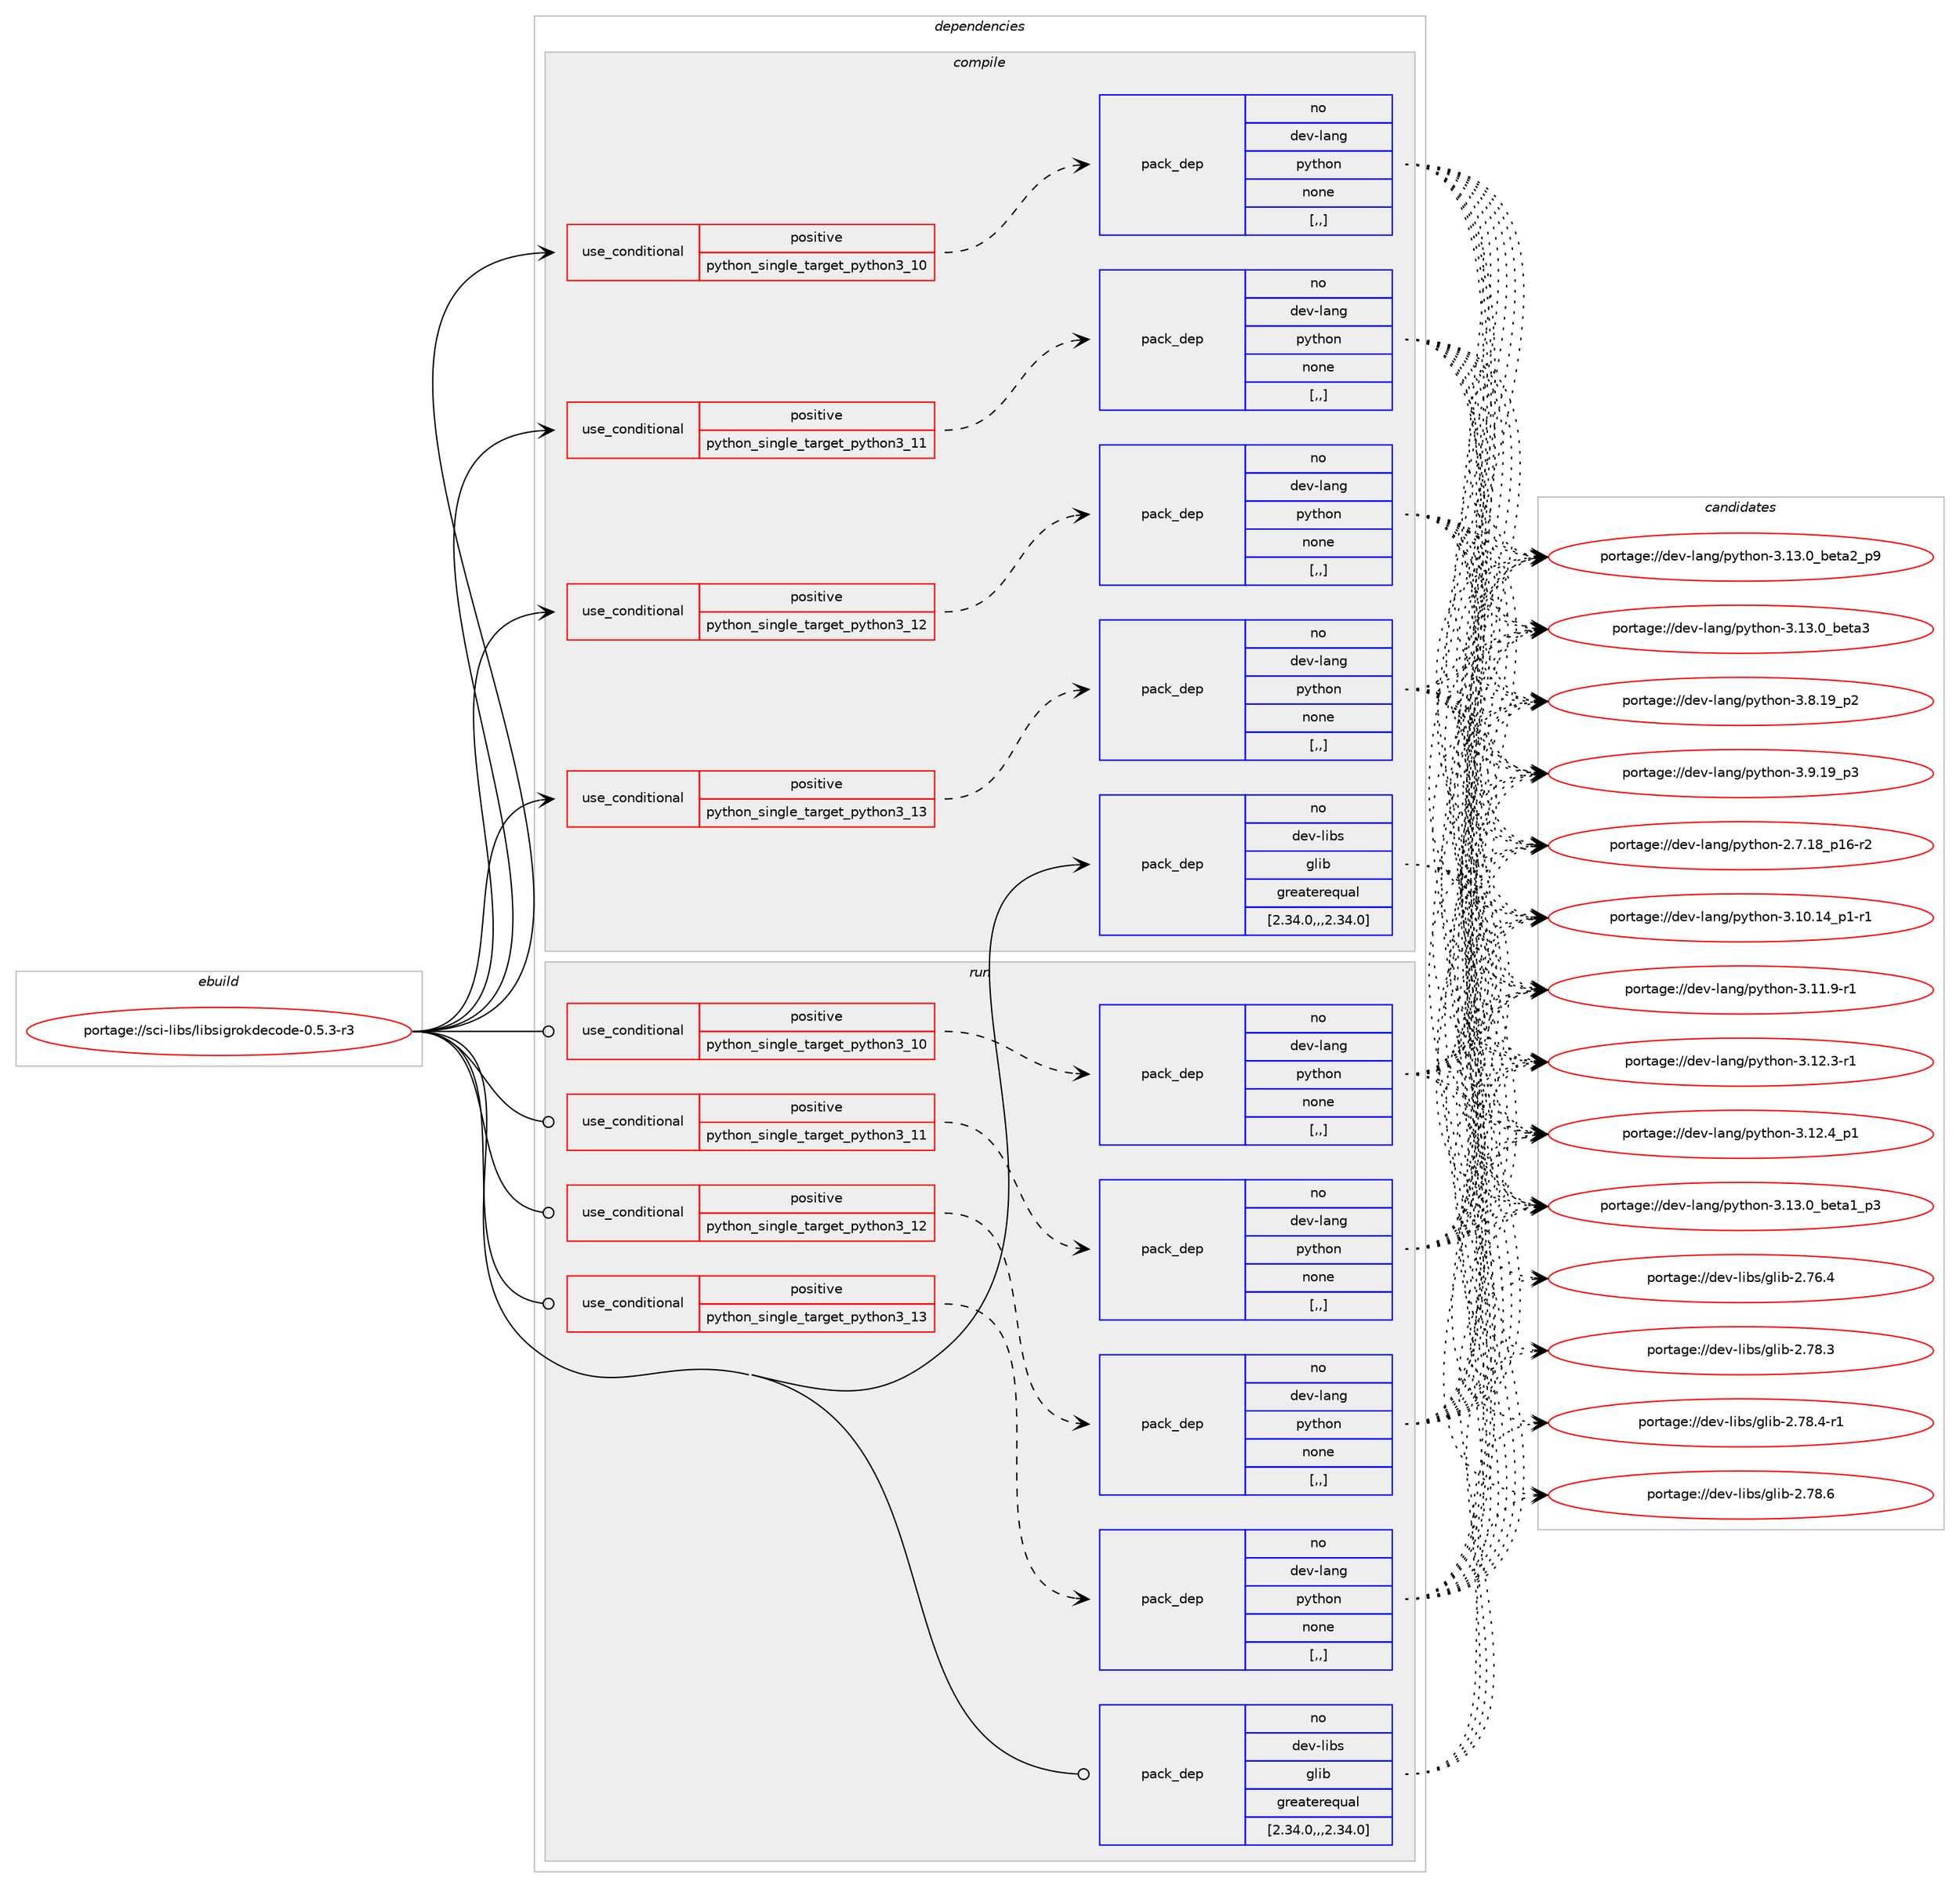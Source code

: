 digraph prolog {

# *************
# Graph options
# *************

newrank=true;
concentrate=true;
compound=true;
graph [rankdir=LR,fontname=Helvetica,fontsize=10,ranksep=1.5];#, ranksep=2.5, nodesep=0.2];
edge  [arrowhead=vee];
node  [fontname=Helvetica,fontsize=10];

# **********
# The ebuild
# **********

subgraph cluster_leftcol {
color=gray;
rank=same;
label=<<i>ebuild</i>>;
id [label="portage://sci-libs/libsigrokdecode-0.5.3-r3", color=red, width=4, href="../sci-libs/libsigrokdecode-0.5.3-r3.svg"];
}

# ****************
# The dependencies
# ****************

subgraph cluster_midcol {
color=gray;
label=<<i>dependencies</i>>;
subgraph cluster_compile {
fillcolor="#eeeeee";
style=filled;
label=<<i>compile</i>>;
subgraph cond104152 {
dependency393983 [label=<<TABLE BORDER="0" CELLBORDER="1" CELLSPACING="0" CELLPADDING="4"><TR><TD ROWSPAN="3" CELLPADDING="10">use_conditional</TD></TR><TR><TD>positive</TD></TR><TR><TD>python_single_target_python3_10</TD></TR></TABLE>>, shape=none, color=red];
subgraph pack287026 {
dependency393984 [label=<<TABLE BORDER="0" CELLBORDER="1" CELLSPACING="0" CELLPADDING="4" WIDTH="220"><TR><TD ROWSPAN="6" CELLPADDING="30">pack_dep</TD></TR><TR><TD WIDTH="110">no</TD></TR><TR><TD>dev-lang</TD></TR><TR><TD>python</TD></TR><TR><TD>none</TD></TR><TR><TD>[,,]</TD></TR></TABLE>>, shape=none, color=blue];
}
dependency393983:e -> dependency393984:w [weight=20,style="dashed",arrowhead="vee"];
}
id:e -> dependency393983:w [weight=20,style="solid",arrowhead="vee"];
subgraph cond104153 {
dependency393985 [label=<<TABLE BORDER="0" CELLBORDER="1" CELLSPACING="0" CELLPADDING="4"><TR><TD ROWSPAN="3" CELLPADDING="10">use_conditional</TD></TR><TR><TD>positive</TD></TR><TR><TD>python_single_target_python3_11</TD></TR></TABLE>>, shape=none, color=red];
subgraph pack287027 {
dependency393986 [label=<<TABLE BORDER="0" CELLBORDER="1" CELLSPACING="0" CELLPADDING="4" WIDTH="220"><TR><TD ROWSPAN="6" CELLPADDING="30">pack_dep</TD></TR><TR><TD WIDTH="110">no</TD></TR><TR><TD>dev-lang</TD></TR><TR><TD>python</TD></TR><TR><TD>none</TD></TR><TR><TD>[,,]</TD></TR></TABLE>>, shape=none, color=blue];
}
dependency393985:e -> dependency393986:w [weight=20,style="dashed",arrowhead="vee"];
}
id:e -> dependency393985:w [weight=20,style="solid",arrowhead="vee"];
subgraph cond104154 {
dependency393987 [label=<<TABLE BORDER="0" CELLBORDER="1" CELLSPACING="0" CELLPADDING="4"><TR><TD ROWSPAN="3" CELLPADDING="10">use_conditional</TD></TR><TR><TD>positive</TD></TR><TR><TD>python_single_target_python3_12</TD></TR></TABLE>>, shape=none, color=red];
subgraph pack287028 {
dependency393988 [label=<<TABLE BORDER="0" CELLBORDER="1" CELLSPACING="0" CELLPADDING="4" WIDTH="220"><TR><TD ROWSPAN="6" CELLPADDING="30">pack_dep</TD></TR><TR><TD WIDTH="110">no</TD></TR><TR><TD>dev-lang</TD></TR><TR><TD>python</TD></TR><TR><TD>none</TD></TR><TR><TD>[,,]</TD></TR></TABLE>>, shape=none, color=blue];
}
dependency393987:e -> dependency393988:w [weight=20,style="dashed",arrowhead="vee"];
}
id:e -> dependency393987:w [weight=20,style="solid",arrowhead="vee"];
subgraph cond104155 {
dependency393989 [label=<<TABLE BORDER="0" CELLBORDER="1" CELLSPACING="0" CELLPADDING="4"><TR><TD ROWSPAN="3" CELLPADDING="10">use_conditional</TD></TR><TR><TD>positive</TD></TR><TR><TD>python_single_target_python3_13</TD></TR></TABLE>>, shape=none, color=red];
subgraph pack287029 {
dependency393990 [label=<<TABLE BORDER="0" CELLBORDER="1" CELLSPACING="0" CELLPADDING="4" WIDTH="220"><TR><TD ROWSPAN="6" CELLPADDING="30">pack_dep</TD></TR><TR><TD WIDTH="110">no</TD></TR><TR><TD>dev-lang</TD></TR><TR><TD>python</TD></TR><TR><TD>none</TD></TR><TR><TD>[,,]</TD></TR></TABLE>>, shape=none, color=blue];
}
dependency393989:e -> dependency393990:w [weight=20,style="dashed",arrowhead="vee"];
}
id:e -> dependency393989:w [weight=20,style="solid",arrowhead="vee"];
subgraph pack287030 {
dependency393991 [label=<<TABLE BORDER="0" CELLBORDER="1" CELLSPACING="0" CELLPADDING="4" WIDTH="220"><TR><TD ROWSPAN="6" CELLPADDING="30">pack_dep</TD></TR><TR><TD WIDTH="110">no</TD></TR><TR><TD>dev-libs</TD></TR><TR><TD>glib</TD></TR><TR><TD>greaterequal</TD></TR><TR><TD>[2.34.0,,,2.34.0]</TD></TR></TABLE>>, shape=none, color=blue];
}
id:e -> dependency393991:w [weight=20,style="solid",arrowhead="vee"];
}
subgraph cluster_compileandrun {
fillcolor="#eeeeee";
style=filled;
label=<<i>compile and run</i>>;
}
subgraph cluster_run {
fillcolor="#eeeeee";
style=filled;
label=<<i>run</i>>;
subgraph cond104156 {
dependency393992 [label=<<TABLE BORDER="0" CELLBORDER="1" CELLSPACING="0" CELLPADDING="4"><TR><TD ROWSPAN="3" CELLPADDING="10">use_conditional</TD></TR><TR><TD>positive</TD></TR><TR><TD>python_single_target_python3_10</TD></TR></TABLE>>, shape=none, color=red];
subgraph pack287031 {
dependency393993 [label=<<TABLE BORDER="0" CELLBORDER="1" CELLSPACING="0" CELLPADDING="4" WIDTH="220"><TR><TD ROWSPAN="6" CELLPADDING="30">pack_dep</TD></TR><TR><TD WIDTH="110">no</TD></TR><TR><TD>dev-lang</TD></TR><TR><TD>python</TD></TR><TR><TD>none</TD></TR><TR><TD>[,,]</TD></TR></TABLE>>, shape=none, color=blue];
}
dependency393992:e -> dependency393993:w [weight=20,style="dashed",arrowhead="vee"];
}
id:e -> dependency393992:w [weight=20,style="solid",arrowhead="odot"];
subgraph cond104157 {
dependency393994 [label=<<TABLE BORDER="0" CELLBORDER="1" CELLSPACING="0" CELLPADDING="4"><TR><TD ROWSPAN="3" CELLPADDING="10">use_conditional</TD></TR><TR><TD>positive</TD></TR><TR><TD>python_single_target_python3_11</TD></TR></TABLE>>, shape=none, color=red];
subgraph pack287032 {
dependency393995 [label=<<TABLE BORDER="0" CELLBORDER="1" CELLSPACING="0" CELLPADDING="4" WIDTH="220"><TR><TD ROWSPAN="6" CELLPADDING="30">pack_dep</TD></TR><TR><TD WIDTH="110">no</TD></TR><TR><TD>dev-lang</TD></TR><TR><TD>python</TD></TR><TR><TD>none</TD></TR><TR><TD>[,,]</TD></TR></TABLE>>, shape=none, color=blue];
}
dependency393994:e -> dependency393995:w [weight=20,style="dashed",arrowhead="vee"];
}
id:e -> dependency393994:w [weight=20,style="solid",arrowhead="odot"];
subgraph cond104158 {
dependency393996 [label=<<TABLE BORDER="0" CELLBORDER="1" CELLSPACING="0" CELLPADDING="4"><TR><TD ROWSPAN="3" CELLPADDING="10">use_conditional</TD></TR><TR><TD>positive</TD></TR><TR><TD>python_single_target_python3_12</TD></TR></TABLE>>, shape=none, color=red];
subgraph pack287033 {
dependency393997 [label=<<TABLE BORDER="0" CELLBORDER="1" CELLSPACING="0" CELLPADDING="4" WIDTH="220"><TR><TD ROWSPAN="6" CELLPADDING="30">pack_dep</TD></TR><TR><TD WIDTH="110">no</TD></TR><TR><TD>dev-lang</TD></TR><TR><TD>python</TD></TR><TR><TD>none</TD></TR><TR><TD>[,,]</TD></TR></TABLE>>, shape=none, color=blue];
}
dependency393996:e -> dependency393997:w [weight=20,style="dashed",arrowhead="vee"];
}
id:e -> dependency393996:w [weight=20,style="solid",arrowhead="odot"];
subgraph cond104159 {
dependency393998 [label=<<TABLE BORDER="0" CELLBORDER="1" CELLSPACING="0" CELLPADDING="4"><TR><TD ROWSPAN="3" CELLPADDING="10">use_conditional</TD></TR><TR><TD>positive</TD></TR><TR><TD>python_single_target_python3_13</TD></TR></TABLE>>, shape=none, color=red];
subgraph pack287034 {
dependency393999 [label=<<TABLE BORDER="0" CELLBORDER="1" CELLSPACING="0" CELLPADDING="4" WIDTH="220"><TR><TD ROWSPAN="6" CELLPADDING="30">pack_dep</TD></TR><TR><TD WIDTH="110">no</TD></TR><TR><TD>dev-lang</TD></TR><TR><TD>python</TD></TR><TR><TD>none</TD></TR><TR><TD>[,,]</TD></TR></TABLE>>, shape=none, color=blue];
}
dependency393998:e -> dependency393999:w [weight=20,style="dashed",arrowhead="vee"];
}
id:e -> dependency393998:w [weight=20,style="solid",arrowhead="odot"];
subgraph pack287035 {
dependency394000 [label=<<TABLE BORDER="0" CELLBORDER="1" CELLSPACING="0" CELLPADDING="4" WIDTH="220"><TR><TD ROWSPAN="6" CELLPADDING="30">pack_dep</TD></TR><TR><TD WIDTH="110">no</TD></TR><TR><TD>dev-libs</TD></TR><TR><TD>glib</TD></TR><TR><TD>greaterequal</TD></TR><TR><TD>[2.34.0,,,2.34.0]</TD></TR></TABLE>>, shape=none, color=blue];
}
id:e -> dependency394000:w [weight=20,style="solid",arrowhead="odot"];
}
}

# **************
# The candidates
# **************

subgraph cluster_choices {
rank=same;
color=gray;
label=<<i>candidates</i>>;

subgraph choice287026 {
color=black;
nodesep=1;
choice100101118451089711010347112121116104111110455046554649569511249544511450 [label="portage://dev-lang/python-2.7.18_p16-r2", color=red, width=4,href="../dev-lang/python-2.7.18_p16-r2.svg"];
choice100101118451089711010347112121116104111110455146494846495295112494511449 [label="portage://dev-lang/python-3.10.14_p1-r1", color=red, width=4,href="../dev-lang/python-3.10.14_p1-r1.svg"];
choice100101118451089711010347112121116104111110455146494946574511449 [label="portage://dev-lang/python-3.11.9-r1", color=red, width=4,href="../dev-lang/python-3.11.9-r1.svg"];
choice100101118451089711010347112121116104111110455146495046514511449 [label="portage://dev-lang/python-3.12.3-r1", color=red, width=4,href="../dev-lang/python-3.12.3-r1.svg"];
choice100101118451089711010347112121116104111110455146495046529511249 [label="portage://dev-lang/python-3.12.4_p1", color=red, width=4,href="../dev-lang/python-3.12.4_p1.svg"];
choice10010111845108971101034711212111610411111045514649514648959810111697499511251 [label="portage://dev-lang/python-3.13.0_beta1_p3", color=red, width=4,href="../dev-lang/python-3.13.0_beta1_p3.svg"];
choice10010111845108971101034711212111610411111045514649514648959810111697509511257 [label="portage://dev-lang/python-3.13.0_beta2_p9", color=red, width=4,href="../dev-lang/python-3.13.0_beta2_p9.svg"];
choice1001011184510897110103471121211161041111104551464951464895981011169751 [label="portage://dev-lang/python-3.13.0_beta3", color=red, width=4,href="../dev-lang/python-3.13.0_beta3.svg"];
choice100101118451089711010347112121116104111110455146564649579511250 [label="portage://dev-lang/python-3.8.19_p2", color=red, width=4,href="../dev-lang/python-3.8.19_p2.svg"];
choice100101118451089711010347112121116104111110455146574649579511251 [label="portage://dev-lang/python-3.9.19_p3", color=red, width=4,href="../dev-lang/python-3.9.19_p3.svg"];
dependency393984:e -> choice100101118451089711010347112121116104111110455046554649569511249544511450:w [style=dotted,weight="100"];
dependency393984:e -> choice100101118451089711010347112121116104111110455146494846495295112494511449:w [style=dotted,weight="100"];
dependency393984:e -> choice100101118451089711010347112121116104111110455146494946574511449:w [style=dotted,weight="100"];
dependency393984:e -> choice100101118451089711010347112121116104111110455146495046514511449:w [style=dotted,weight="100"];
dependency393984:e -> choice100101118451089711010347112121116104111110455146495046529511249:w [style=dotted,weight="100"];
dependency393984:e -> choice10010111845108971101034711212111610411111045514649514648959810111697499511251:w [style=dotted,weight="100"];
dependency393984:e -> choice10010111845108971101034711212111610411111045514649514648959810111697509511257:w [style=dotted,weight="100"];
dependency393984:e -> choice1001011184510897110103471121211161041111104551464951464895981011169751:w [style=dotted,weight="100"];
dependency393984:e -> choice100101118451089711010347112121116104111110455146564649579511250:w [style=dotted,weight="100"];
dependency393984:e -> choice100101118451089711010347112121116104111110455146574649579511251:w [style=dotted,weight="100"];
}
subgraph choice287027 {
color=black;
nodesep=1;
choice100101118451089711010347112121116104111110455046554649569511249544511450 [label="portage://dev-lang/python-2.7.18_p16-r2", color=red, width=4,href="../dev-lang/python-2.7.18_p16-r2.svg"];
choice100101118451089711010347112121116104111110455146494846495295112494511449 [label="portage://dev-lang/python-3.10.14_p1-r1", color=red, width=4,href="../dev-lang/python-3.10.14_p1-r1.svg"];
choice100101118451089711010347112121116104111110455146494946574511449 [label="portage://dev-lang/python-3.11.9-r1", color=red, width=4,href="../dev-lang/python-3.11.9-r1.svg"];
choice100101118451089711010347112121116104111110455146495046514511449 [label="portage://dev-lang/python-3.12.3-r1", color=red, width=4,href="../dev-lang/python-3.12.3-r1.svg"];
choice100101118451089711010347112121116104111110455146495046529511249 [label="portage://dev-lang/python-3.12.4_p1", color=red, width=4,href="../dev-lang/python-3.12.4_p1.svg"];
choice10010111845108971101034711212111610411111045514649514648959810111697499511251 [label="portage://dev-lang/python-3.13.0_beta1_p3", color=red, width=4,href="../dev-lang/python-3.13.0_beta1_p3.svg"];
choice10010111845108971101034711212111610411111045514649514648959810111697509511257 [label="portage://dev-lang/python-3.13.0_beta2_p9", color=red, width=4,href="../dev-lang/python-3.13.0_beta2_p9.svg"];
choice1001011184510897110103471121211161041111104551464951464895981011169751 [label="portage://dev-lang/python-3.13.0_beta3", color=red, width=4,href="../dev-lang/python-3.13.0_beta3.svg"];
choice100101118451089711010347112121116104111110455146564649579511250 [label="portage://dev-lang/python-3.8.19_p2", color=red, width=4,href="../dev-lang/python-3.8.19_p2.svg"];
choice100101118451089711010347112121116104111110455146574649579511251 [label="portage://dev-lang/python-3.9.19_p3", color=red, width=4,href="../dev-lang/python-3.9.19_p3.svg"];
dependency393986:e -> choice100101118451089711010347112121116104111110455046554649569511249544511450:w [style=dotted,weight="100"];
dependency393986:e -> choice100101118451089711010347112121116104111110455146494846495295112494511449:w [style=dotted,weight="100"];
dependency393986:e -> choice100101118451089711010347112121116104111110455146494946574511449:w [style=dotted,weight="100"];
dependency393986:e -> choice100101118451089711010347112121116104111110455146495046514511449:w [style=dotted,weight="100"];
dependency393986:e -> choice100101118451089711010347112121116104111110455146495046529511249:w [style=dotted,weight="100"];
dependency393986:e -> choice10010111845108971101034711212111610411111045514649514648959810111697499511251:w [style=dotted,weight="100"];
dependency393986:e -> choice10010111845108971101034711212111610411111045514649514648959810111697509511257:w [style=dotted,weight="100"];
dependency393986:e -> choice1001011184510897110103471121211161041111104551464951464895981011169751:w [style=dotted,weight="100"];
dependency393986:e -> choice100101118451089711010347112121116104111110455146564649579511250:w [style=dotted,weight="100"];
dependency393986:e -> choice100101118451089711010347112121116104111110455146574649579511251:w [style=dotted,weight="100"];
}
subgraph choice287028 {
color=black;
nodesep=1;
choice100101118451089711010347112121116104111110455046554649569511249544511450 [label="portage://dev-lang/python-2.7.18_p16-r2", color=red, width=4,href="../dev-lang/python-2.7.18_p16-r2.svg"];
choice100101118451089711010347112121116104111110455146494846495295112494511449 [label="portage://dev-lang/python-3.10.14_p1-r1", color=red, width=4,href="../dev-lang/python-3.10.14_p1-r1.svg"];
choice100101118451089711010347112121116104111110455146494946574511449 [label="portage://dev-lang/python-3.11.9-r1", color=red, width=4,href="../dev-lang/python-3.11.9-r1.svg"];
choice100101118451089711010347112121116104111110455146495046514511449 [label="portage://dev-lang/python-3.12.3-r1", color=red, width=4,href="../dev-lang/python-3.12.3-r1.svg"];
choice100101118451089711010347112121116104111110455146495046529511249 [label="portage://dev-lang/python-3.12.4_p1", color=red, width=4,href="../dev-lang/python-3.12.4_p1.svg"];
choice10010111845108971101034711212111610411111045514649514648959810111697499511251 [label="portage://dev-lang/python-3.13.0_beta1_p3", color=red, width=4,href="../dev-lang/python-3.13.0_beta1_p3.svg"];
choice10010111845108971101034711212111610411111045514649514648959810111697509511257 [label="portage://dev-lang/python-3.13.0_beta2_p9", color=red, width=4,href="../dev-lang/python-3.13.0_beta2_p9.svg"];
choice1001011184510897110103471121211161041111104551464951464895981011169751 [label="portage://dev-lang/python-3.13.0_beta3", color=red, width=4,href="../dev-lang/python-3.13.0_beta3.svg"];
choice100101118451089711010347112121116104111110455146564649579511250 [label="portage://dev-lang/python-3.8.19_p2", color=red, width=4,href="../dev-lang/python-3.8.19_p2.svg"];
choice100101118451089711010347112121116104111110455146574649579511251 [label="portage://dev-lang/python-3.9.19_p3", color=red, width=4,href="../dev-lang/python-3.9.19_p3.svg"];
dependency393988:e -> choice100101118451089711010347112121116104111110455046554649569511249544511450:w [style=dotted,weight="100"];
dependency393988:e -> choice100101118451089711010347112121116104111110455146494846495295112494511449:w [style=dotted,weight="100"];
dependency393988:e -> choice100101118451089711010347112121116104111110455146494946574511449:w [style=dotted,weight="100"];
dependency393988:e -> choice100101118451089711010347112121116104111110455146495046514511449:w [style=dotted,weight="100"];
dependency393988:e -> choice100101118451089711010347112121116104111110455146495046529511249:w [style=dotted,weight="100"];
dependency393988:e -> choice10010111845108971101034711212111610411111045514649514648959810111697499511251:w [style=dotted,weight="100"];
dependency393988:e -> choice10010111845108971101034711212111610411111045514649514648959810111697509511257:w [style=dotted,weight="100"];
dependency393988:e -> choice1001011184510897110103471121211161041111104551464951464895981011169751:w [style=dotted,weight="100"];
dependency393988:e -> choice100101118451089711010347112121116104111110455146564649579511250:w [style=dotted,weight="100"];
dependency393988:e -> choice100101118451089711010347112121116104111110455146574649579511251:w [style=dotted,weight="100"];
}
subgraph choice287029 {
color=black;
nodesep=1;
choice100101118451089711010347112121116104111110455046554649569511249544511450 [label="portage://dev-lang/python-2.7.18_p16-r2", color=red, width=4,href="../dev-lang/python-2.7.18_p16-r2.svg"];
choice100101118451089711010347112121116104111110455146494846495295112494511449 [label="portage://dev-lang/python-3.10.14_p1-r1", color=red, width=4,href="../dev-lang/python-3.10.14_p1-r1.svg"];
choice100101118451089711010347112121116104111110455146494946574511449 [label="portage://dev-lang/python-3.11.9-r1", color=red, width=4,href="../dev-lang/python-3.11.9-r1.svg"];
choice100101118451089711010347112121116104111110455146495046514511449 [label="portage://dev-lang/python-3.12.3-r1", color=red, width=4,href="../dev-lang/python-3.12.3-r1.svg"];
choice100101118451089711010347112121116104111110455146495046529511249 [label="portage://dev-lang/python-3.12.4_p1", color=red, width=4,href="../dev-lang/python-3.12.4_p1.svg"];
choice10010111845108971101034711212111610411111045514649514648959810111697499511251 [label="portage://dev-lang/python-3.13.0_beta1_p3", color=red, width=4,href="../dev-lang/python-3.13.0_beta1_p3.svg"];
choice10010111845108971101034711212111610411111045514649514648959810111697509511257 [label="portage://dev-lang/python-3.13.0_beta2_p9", color=red, width=4,href="../dev-lang/python-3.13.0_beta2_p9.svg"];
choice1001011184510897110103471121211161041111104551464951464895981011169751 [label="portage://dev-lang/python-3.13.0_beta3", color=red, width=4,href="../dev-lang/python-3.13.0_beta3.svg"];
choice100101118451089711010347112121116104111110455146564649579511250 [label="portage://dev-lang/python-3.8.19_p2", color=red, width=4,href="../dev-lang/python-3.8.19_p2.svg"];
choice100101118451089711010347112121116104111110455146574649579511251 [label="portage://dev-lang/python-3.9.19_p3", color=red, width=4,href="../dev-lang/python-3.9.19_p3.svg"];
dependency393990:e -> choice100101118451089711010347112121116104111110455046554649569511249544511450:w [style=dotted,weight="100"];
dependency393990:e -> choice100101118451089711010347112121116104111110455146494846495295112494511449:w [style=dotted,weight="100"];
dependency393990:e -> choice100101118451089711010347112121116104111110455146494946574511449:w [style=dotted,weight="100"];
dependency393990:e -> choice100101118451089711010347112121116104111110455146495046514511449:w [style=dotted,weight="100"];
dependency393990:e -> choice100101118451089711010347112121116104111110455146495046529511249:w [style=dotted,weight="100"];
dependency393990:e -> choice10010111845108971101034711212111610411111045514649514648959810111697499511251:w [style=dotted,weight="100"];
dependency393990:e -> choice10010111845108971101034711212111610411111045514649514648959810111697509511257:w [style=dotted,weight="100"];
dependency393990:e -> choice1001011184510897110103471121211161041111104551464951464895981011169751:w [style=dotted,weight="100"];
dependency393990:e -> choice100101118451089711010347112121116104111110455146564649579511250:w [style=dotted,weight="100"];
dependency393990:e -> choice100101118451089711010347112121116104111110455146574649579511251:w [style=dotted,weight="100"];
}
subgraph choice287030 {
color=black;
nodesep=1;
choice1001011184510810598115471031081059845504655544652 [label="portage://dev-libs/glib-2.76.4", color=red, width=4,href="../dev-libs/glib-2.76.4.svg"];
choice1001011184510810598115471031081059845504655564651 [label="portage://dev-libs/glib-2.78.3", color=red, width=4,href="../dev-libs/glib-2.78.3.svg"];
choice10010111845108105981154710310810598455046555646524511449 [label="portage://dev-libs/glib-2.78.4-r1", color=red, width=4,href="../dev-libs/glib-2.78.4-r1.svg"];
choice1001011184510810598115471031081059845504655564654 [label="portage://dev-libs/glib-2.78.6", color=red, width=4,href="../dev-libs/glib-2.78.6.svg"];
dependency393991:e -> choice1001011184510810598115471031081059845504655544652:w [style=dotted,weight="100"];
dependency393991:e -> choice1001011184510810598115471031081059845504655564651:w [style=dotted,weight="100"];
dependency393991:e -> choice10010111845108105981154710310810598455046555646524511449:w [style=dotted,weight="100"];
dependency393991:e -> choice1001011184510810598115471031081059845504655564654:w [style=dotted,weight="100"];
}
subgraph choice287031 {
color=black;
nodesep=1;
choice100101118451089711010347112121116104111110455046554649569511249544511450 [label="portage://dev-lang/python-2.7.18_p16-r2", color=red, width=4,href="../dev-lang/python-2.7.18_p16-r2.svg"];
choice100101118451089711010347112121116104111110455146494846495295112494511449 [label="portage://dev-lang/python-3.10.14_p1-r1", color=red, width=4,href="../dev-lang/python-3.10.14_p1-r1.svg"];
choice100101118451089711010347112121116104111110455146494946574511449 [label="portage://dev-lang/python-3.11.9-r1", color=red, width=4,href="../dev-lang/python-3.11.9-r1.svg"];
choice100101118451089711010347112121116104111110455146495046514511449 [label="portage://dev-lang/python-3.12.3-r1", color=red, width=4,href="../dev-lang/python-3.12.3-r1.svg"];
choice100101118451089711010347112121116104111110455146495046529511249 [label="portage://dev-lang/python-3.12.4_p1", color=red, width=4,href="../dev-lang/python-3.12.4_p1.svg"];
choice10010111845108971101034711212111610411111045514649514648959810111697499511251 [label="portage://dev-lang/python-3.13.0_beta1_p3", color=red, width=4,href="../dev-lang/python-3.13.0_beta1_p3.svg"];
choice10010111845108971101034711212111610411111045514649514648959810111697509511257 [label="portage://dev-lang/python-3.13.0_beta2_p9", color=red, width=4,href="../dev-lang/python-3.13.0_beta2_p9.svg"];
choice1001011184510897110103471121211161041111104551464951464895981011169751 [label="portage://dev-lang/python-3.13.0_beta3", color=red, width=4,href="../dev-lang/python-3.13.0_beta3.svg"];
choice100101118451089711010347112121116104111110455146564649579511250 [label="portage://dev-lang/python-3.8.19_p2", color=red, width=4,href="../dev-lang/python-3.8.19_p2.svg"];
choice100101118451089711010347112121116104111110455146574649579511251 [label="portage://dev-lang/python-3.9.19_p3", color=red, width=4,href="../dev-lang/python-3.9.19_p3.svg"];
dependency393993:e -> choice100101118451089711010347112121116104111110455046554649569511249544511450:w [style=dotted,weight="100"];
dependency393993:e -> choice100101118451089711010347112121116104111110455146494846495295112494511449:w [style=dotted,weight="100"];
dependency393993:e -> choice100101118451089711010347112121116104111110455146494946574511449:w [style=dotted,weight="100"];
dependency393993:e -> choice100101118451089711010347112121116104111110455146495046514511449:w [style=dotted,weight="100"];
dependency393993:e -> choice100101118451089711010347112121116104111110455146495046529511249:w [style=dotted,weight="100"];
dependency393993:e -> choice10010111845108971101034711212111610411111045514649514648959810111697499511251:w [style=dotted,weight="100"];
dependency393993:e -> choice10010111845108971101034711212111610411111045514649514648959810111697509511257:w [style=dotted,weight="100"];
dependency393993:e -> choice1001011184510897110103471121211161041111104551464951464895981011169751:w [style=dotted,weight="100"];
dependency393993:e -> choice100101118451089711010347112121116104111110455146564649579511250:w [style=dotted,weight="100"];
dependency393993:e -> choice100101118451089711010347112121116104111110455146574649579511251:w [style=dotted,weight="100"];
}
subgraph choice287032 {
color=black;
nodesep=1;
choice100101118451089711010347112121116104111110455046554649569511249544511450 [label="portage://dev-lang/python-2.7.18_p16-r2", color=red, width=4,href="../dev-lang/python-2.7.18_p16-r2.svg"];
choice100101118451089711010347112121116104111110455146494846495295112494511449 [label="portage://dev-lang/python-3.10.14_p1-r1", color=red, width=4,href="../dev-lang/python-3.10.14_p1-r1.svg"];
choice100101118451089711010347112121116104111110455146494946574511449 [label="portage://dev-lang/python-3.11.9-r1", color=red, width=4,href="../dev-lang/python-3.11.9-r1.svg"];
choice100101118451089711010347112121116104111110455146495046514511449 [label="portage://dev-lang/python-3.12.3-r1", color=red, width=4,href="../dev-lang/python-3.12.3-r1.svg"];
choice100101118451089711010347112121116104111110455146495046529511249 [label="portage://dev-lang/python-3.12.4_p1", color=red, width=4,href="../dev-lang/python-3.12.4_p1.svg"];
choice10010111845108971101034711212111610411111045514649514648959810111697499511251 [label="portage://dev-lang/python-3.13.0_beta1_p3", color=red, width=4,href="../dev-lang/python-3.13.0_beta1_p3.svg"];
choice10010111845108971101034711212111610411111045514649514648959810111697509511257 [label="portage://dev-lang/python-3.13.0_beta2_p9", color=red, width=4,href="../dev-lang/python-3.13.0_beta2_p9.svg"];
choice1001011184510897110103471121211161041111104551464951464895981011169751 [label="portage://dev-lang/python-3.13.0_beta3", color=red, width=4,href="../dev-lang/python-3.13.0_beta3.svg"];
choice100101118451089711010347112121116104111110455146564649579511250 [label="portage://dev-lang/python-3.8.19_p2", color=red, width=4,href="../dev-lang/python-3.8.19_p2.svg"];
choice100101118451089711010347112121116104111110455146574649579511251 [label="portage://dev-lang/python-3.9.19_p3", color=red, width=4,href="../dev-lang/python-3.9.19_p3.svg"];
dependency393995:e -> choice100101118451089711010347112121116104111110455046554649569511249544511450:w [style=dotted,weight="100"];
dependency393995:e -> choice100101118451089711010347112121116104111110455146494846495295112494511449:w [style=dotted,weight="100"];
dependency393995:e -> choice100101118451089711010347112121116104111110455146494946574511449:w [style=dotted,weight="100"];
dependency393995:e -> choice100101118451089711010347112121116104111110455146495046514511449:w [style=dotted,weight="100"];
dependency393995:e -> choice100101118451089711010347112121116104111110455146495046529511249:w [style=dotted,weight="100"];
dependency393995:e -> choice10010111845108971101034711212111610411111045514649514648959810111697499511251:w [style=dotted,weight="100"];
dependency393995:e -> choice10010111845108971101034711212111610411111045514649514648959810111697509511257:w [style=dotted,weight="100"];
dependency393995:e -> choice1001011184510897110103471121211161041111104551464951464895981011169751:w [style=dotted,weight="100"];
dependency393995:e -> choice100101118451089711010347112121116104111110455146564649579511250:w [style=dotted,weight="100"];
dependency393995:e -> choice100101118451089711010347112121116104111110455146574649579511251:w [style=dotted,weight="100"];
}
subgraph choice287033 {
color=black;
nodesep=1;
choice100101118451089711010347112121116104111110455046554649569511249544511450 [label="portage://dev-lang/python-2.7.18_p16-r2", color=red, width=4,href="../dev-lang/python-2.7.18_p16-r2.svg"];
choice100101118451089711010347112121116104111110455146494846495295112494511449 [label="portage://dev-lang/python-3.10.14_p1-r1", color=red, width=4,href="../dev-lang/python-3.10.14_p1-r1.svg"];
choice100101118451089711010347112121116104111110455146494946574511449 [label="portage://dev-lang/python-3.11.9-r1", color=red, width=4,href="../dev-lang/python-3.11.9-r1.svg"];
choice100101118451089711010347112121116104111110455146495046514511449 [label="portage://dev-lang/python-3.12.3-r1", color=red, width=4,href="../dev-lang/python-3.12.3-r1.svg"];
choice100101118451089711010347112121116104111110455146495046529511249 [label="portage://dev-lang/python-3.12.4_p1", color=red, width=4,href="../dev-lang/python-3.12.4_p1.svg"];
choice10010111845108971101034711212111610411111045514649514648959810111697499511251 [label="portage://dev-lang/python-3.13.0_beta1_p3", color=red, width=4,href="../dev-lang/python-3.13.0_beta1_p3.svg"];
choice10010111845108971101034711212111610411111045514649514648959810111697509511257 [label="portage://dev-lang/python-3.13.0_beta2_p9", color=red, width=4,href="../dev-lang/python-3.13.0_beta2_p9.svg"];
choice1001011184510897110103471121211161041111104551464951464895981011169751 [label="portage://dev-lang/python-3.13.0_beta3", color=red, width=4,href="../dev-lang/python-3.13.0_beta3.svg"];
choice100101118451089711010347112121116104111110455146564649579511250 [label="portage://dev-lang/python-3.8.19_p2", color=red, width=4,href="../dev-lang/python-3.8.19_p2.svg"];
choice100101118451089711010347112121116104111110455146574649579511251 [label="portage://dev-lang/python-3.9.19_p3", color=red, width=4,href="../dev-lang/python-3.9.19_p3.svg"];
dependency393997:e -> choice100101118451089711010347112121116104111110455046554649569511249544511450:w [style=dotted,weight="100"];
dependency393997:e -> choice100101118451089711010347112121116104111110455146494846495295112494511449:w [style=dotted,weight="100"];
dependency393997:e -> choice100101118451089711010347112121116104111110455146494946574511449:w [style=dotted,weight="100"];
dependency393997:e -> choice100101118451089711010347112121116104111110455146495046514511449:w [style=dotted,weight="100"];
dependency393997:e -> choice100101118451089711010347112121116104111110455146495046529511249:w [style=dotted,weight="100"];
dependency393997:e -> choice10010111845108971101034711212111610411111045514649514648959810111697499511251:w [style=dotted,weight="100"];
dependency393997:e -> choice10010111845108971101034711212111610411111045514649514648959810111697509511257:w [style=dotted,weight="100"];
dependency393997:e -> choice1001011184510897110103471121211161041111104551464951464895981011169751:w [style=dotted,weight="100"];
dependency393997:e -> choice100101118451089711010347112121116104111110455146564649579511250:w [style=dotted,weight="100"];
dependency393997:e -> choice100101118451089711010347112121116104111110455146574649579511251:w [style=dotted,weight="100"];
}
subgraph choice287034 {
color=black;
nodesep=1;
choice100101118451089711010347112121116104111110455046554649569511249544511450 [label="portage://dev-lang/python-2.7.18_p16-r2", color=red, width=4,href="../dev-lang/python-2.7.18_p16-r2.svg"];
choice100101118451089711010347112121116104111110455146494846495295112494511449 [label="portage://dev-lang/python-3.10.14_p1-r1", color=red, width=4,href="../dev-lang/python-3.10.14_p1-r1.svg"];
choice100101118451089711010347112121116104111110455146494946574511449 [label="portage://dev-lang/python-3.11.9-r1", color=red, width=4,href="../dev-lang/python-3.11.9-r1.svg"];
choice100101118451089711010347112121116104111110455146495046514511449 [label="portage://dev-lang/python-3.12.3-r1", color=red, width=4,href="../dev-lang/python-3.12.3-r1.svg"];
choice100101118451089711010347112121116104111110455146495046529511249 [label="portage://dev-lang/python-3.12.4_p1", color=red, width=4,href="../dev-lang/python-3.12.4_p1.svg"];
choice10010111845108971101034711212111610411111045514649514648959810111697499511251 [label="portage://dev-lang/python-3.13.0_beta1_p3", color=red, width=4,href="../dev-lang/python-3.13.0_beta1_p3.svg"];
choice10010111845108971101034711212111610411111045514649514648959810111697509511257 [label="portage://dev-lang/python-3.13.0_beta2_p9", color=red, width=4,href="../dev-lang/python-3.13.0_beta2_p9.svg"];
choice1001011184510897110103471121211161041111104551464951464895981011169751 [label="portage://dev-lang/python-3.13.0_beta3", color=red, width=4,href="../dev-lang/python-3.13.0_beta3.svg"];
choice100101118451089711010347112121116104111110455146564649579511250 [label="portage://dev-lang/python-3.8.19_p2", color=red, width=4,href="../dev-lang/python-3.8.19_p2.svg"];
choice100101118451089711010347112121116104111110455146574649579511251 [label="portage://dev-lang/python-3.9.19_p3", color=red, width=4,href="../dev-lang/python-3.9.19_p3.svg"];
dependency393999:e -> choice100101118451089711010347112121116104111110455046554649569511249544511450:w [style=dotted,weight="100"];
dependency393999:e -> choice100101118451089711010347112121116104111110455146494846495295112494511449:w [style=dotted,weight="100"];
dependency393999:e -> choice100101118451089711010347112121116104111110455146494946574511449:w [style=dotted,weight="100"];
dependency393999:e -> choice100101118451089711010347112121116104111110455146495046514511449:w [style=dotted,weight="100"];
dependency393999:e -> choice100101118451089711010347112121116104111110455146495046529511249:w [style=dotted,weight="100"];
dependency393999:e -> choice10010111845108971101034711212111610411111045514649514648959810111697499511251:w [style=dotted,weight="100"];
dependency393999:e -> choice10010111845108971101034711212111610411111045514649514648959810111697509511257:w [style=dotted,weight="100"];
dependency393999:e -> choice1001011184510897110103471121211161041111104551464951464895981011169751:w [style=dotted,weight="100"];
dependency393999:e -> choice100101118451089711010347112121116104111110455146564649579511250:w [style=dotted,weight="100"];
dependency393999:e -> choice100101118451089711010347112121116104111110455146574649579511251:w [style=dotted,weight="100"];
}
subgraph choice287035 {
color=black;
nodesep=1;
choice1001011184510810598115471031081059845504655544652 [label="portage://dev-libs/glib-2.76.4", color=red, width=4,href="../dev-libs/glib-2.76.4.svg"];
choice1001011184510810598115471031081059845504655564651 [label="portage://dev-libs/glib-2.78.3", color=red, width=4,href="../dev-libs/glib-2.78.3.svg"];
choice10010111845108105981154710310810598455046555646524511449 [label="portage://dev-libs/glib-2.78.4-r1", color=red, width=4,href="../dev-libs/glib-2.78.4-r1.svg"];
choice1001011184510810598115471031081059845504655564654 [label="portage://dev-libs/glib-2.78.6", color=red, width=4,href="../dev-libs/glib-2.78.6.svg"];
dependency394000:e -> choice1001011184510810598115471031081059845504655544652:w [style=dotted,weight="100"];
dependency394000:e -> choice1001011184510810598115471031081059845504655564651:w [style=dotted,weight="100"];
dependency394000:e -> choice10010111845108105981154710310810598455046555646524511449:w [style=dotted,weight="100"];
dependency394000:e -> choice1001011184510810598115471031081059845504655564654:w [style=dotted,weight="100"];
}
}

}
